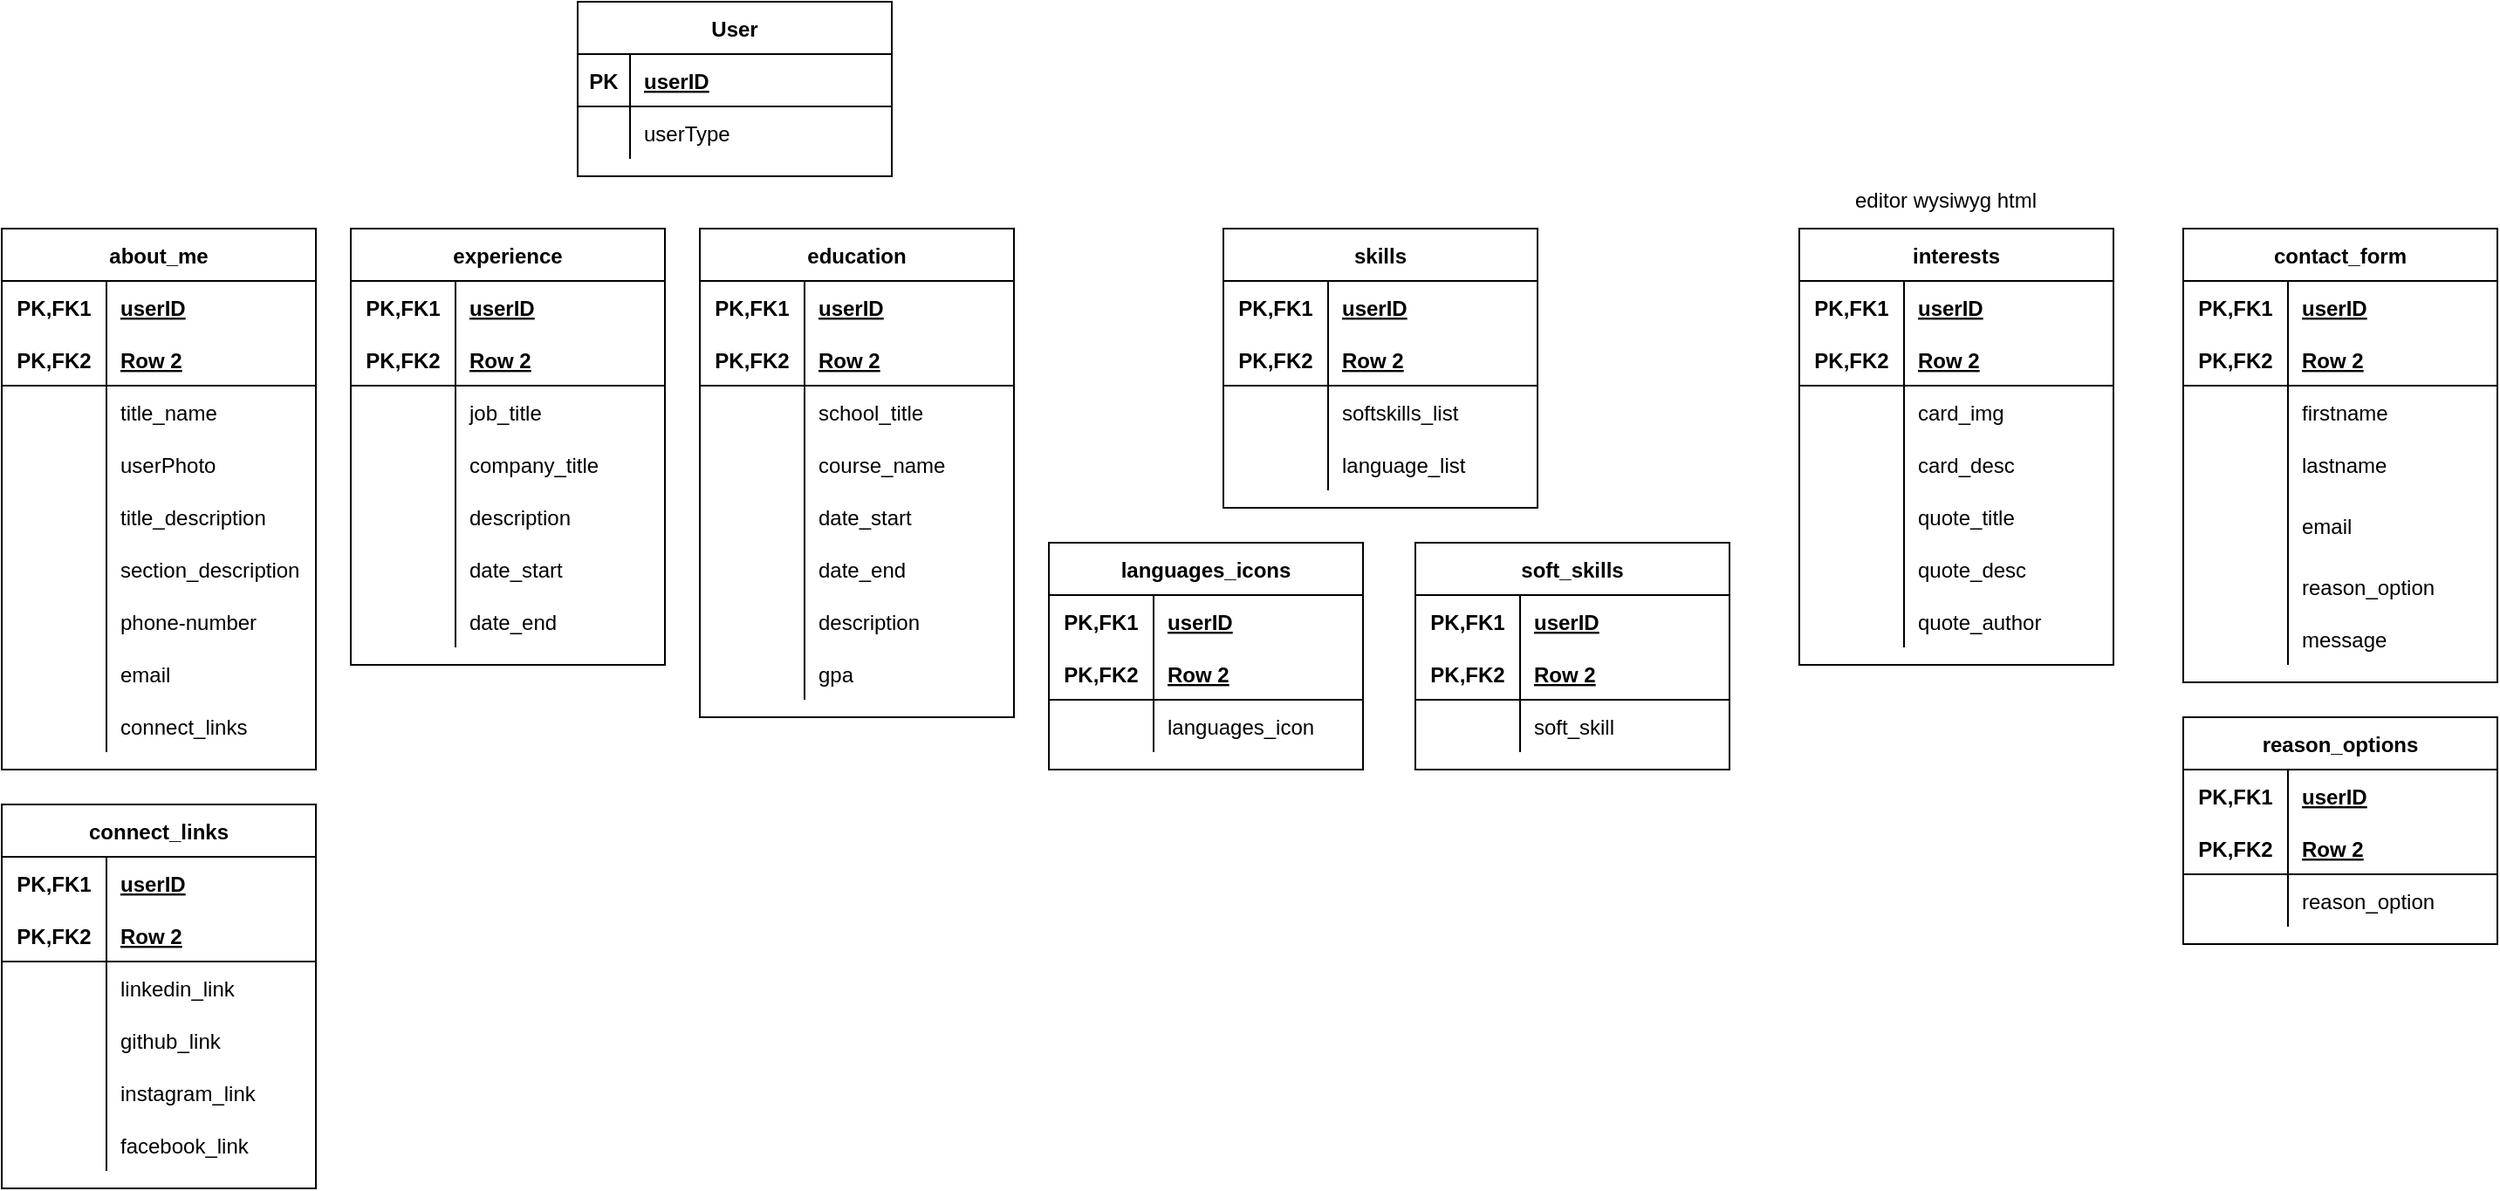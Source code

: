 <mxfile version="15.8.4" type="device"><diagram id="bRgt597Q3UD5ttQQy_vD" name="Página-1"><mxGraphModel dx="1022" dy="539" grid="1" gridSize="10" guides="1" tooltips="1" connect="1" arrows="1" fold="1" page="1" pageScale="1" pageWidth="1169" pageHeight="827" math="0" shadow="0"><root><mxCell id="0"/><mxCell id="1" parent="0"/><mxCell id="8q5Q_j0khc2lQoEtRgKh-1" value="User" style="shape=table;startSize=30;container=1;collapsible=1;childLayout=tableLayout;fixedRows=1;rowLines=0;fontStyle=1;align=center;resizeLast=1;" vertex="1" parent="1"><mxGeometry x="350" y="20" width="180" height="100" as="geometry"/></mxCell><mxCell id="8q5Q_j0khc2lQoEtRgKh-2" value="" style="shape=partialRectangle;collapsible=0;dropTarget=0;pointerEvents=0;fillColor=none;top=0;left=0;bottom=1;right=0;points=[[0,0.5],[1,0.5]];portConstraint=eastwest;" vertex="1" parent="8q5Q_j0khc2lQoEtRgKh-1"><mxGeometry y="30" width="180" height="30" as="geometry"/></mxCell><mxCell id="8q5Q_j0khc2lQoEtRgKh-3" value="PK" style="shape=partialRectangle;connectable=0;fillColor=none;top=0;left=0;bottom=0;right=0;fontStyle=1;overflow=hidden;" vertex="1" parent="8q5Q_j0khc2lQoEtRgKh-2"><mxGeometry width="30" height="30" as="geometry"><mxRectangle width="30" height="30" as="alternateBounds"/></mxGeometry></mxCell><mxCell id="8q5Q_j0khc2lQoEtRgKh-4" value="userID" style="shape=partialRectangle;connectable=0;fillColor=none;top=0;left=0;bottom=0;right=0;align=left;spacingLeft=6;fontStyle=5;overflow=hidden;" vertex="1" parent="8q5Q_j0khc2lQoEtRgKh-2"><mxGeometry x="30" width="150" height="30" as="geometry"><mxRectangle width="150" height="30" as="alternateBounds"/></mxGeometry></mxCell><mxCell id="8q5Q_j0khc2lQoEtRgKh-5" value="" style="shape=partialRectangle;collapsible=0;dropTarget=0;pointerEvents=0;fillColor=none;top=0;left=0;bottom=0;right=0;points=[[0,0.5],[1,0.5]];portConstraint=eastwest;" vertex="1" parent="8q5Q_j0khc2lQoEtRgKh-1"><mxGeometry y="60" width="180" height="30" as="geometry"/></mxCell><mxCell id="8q5Q_j0khc2lQoEtRgKh-6" value="" style="shape=partialRectangle;connectable=0;fillColor=none;top=0;left=0;bottom=0;right=0;editable=1;overflow=hidden;" vertex="1" parent="8q5Q_j0khc2lQoEtRgKh-5"><mxGeometry width="30" height="30" as="geometry"><mxRectangle width="30" height="30" as="alternateBounds"/></mxGeometry></mxCell><mxCell id="8q5Q_j0khc2lQoEtRgKh-7" value="userType" style="shape=partialRectangle;connectable=0;fillColor=none;top=0;left=0;bottom=0;right=0;align=left;spacingLeft=6;overflow=hidden;" vertex="1" parent="8q5Q_j0khc2lQoEtRgKh-5"><mxGeometry x="30" width="150" height="30" as="geometry"><mxRectangle width="150" height="30" as="alternateBounds"/></mxGeometry></mxCell><mxCell id="8q5Q_j0khc2lQoEtRgKh-24" value="about_me" style="shape=table;startSize=30;container=1;collapsible=1;childLayout=tableLayout;fixedRows=1;rowLines=0;fontStyle=1;align=center;resizeLast=1;" vertex="1" parent="1"><mxGeometry x="20" y="150" width="180" height="310" as="geometry"/></mxCell><mxCell id="8q5Q_j0khc2lQoEtRgKh-25" value="" style="shape=partialRectangle;collapsible=0;dropTarget=0;pointerEvents=0;fillColor=none;top=0;left=0;bottom=0;right=0;points=[[0,0.5],[1,0.5]];portConstraint=eastwest;" vertex="1" parent="8q5Q_j0khc2lQoEtRgKh-24"><mxGeometry y="30" width="180" height="30" as="geometry"/></mxCell><mxCell id="8q5Q_j0khc2lQoEtRgKh-26" value="PK,FK1" style="shape=partialRectangle;connectable=0;fillColor=none;top=0;left=0;bottom=0;right=0;fontStyle=1;overflow=hidden;" vertex="1" parent="8q5Q_j0khc2lQoEtRgKh-25"><mxGeometry width="60" height="30" as="geometry"><mxRectangle width="60" height="30" as="alternateBounds"/></mxGeometry></mxCell><mxCell id="8q5Q_j0khc2lQoEtRgKh-27" value="userID" style="shape=partialRectangle;connectable=0;fillColor=none;top=0;left=0;bottom=0;right=0;align=left;spacingLeft=6;fontStyle=5;overflow=hidden;" vertex="1" parent="8q5Q_j0khc2lQoEtRgKh-25"><mxGeometry x="60" width="120" height="30" as="geometry"><mxRectangle width="120" height="30" as="alternateBounds"/></mxGeometry></mxCell><mxCell id="8q5Q_j0khc2lQoEtRgKh-28" value="" style="shape=partialRectangle;collapsible=0;dropTarget=0;pointerEvents=0;fillColor=none;top=0;left=0;bottom=1;right=0;points=[[0,0.5],[1,0.5]];portConstraint=eastwest;" vertex="1" parent="8q5Q_j0khc2lQoEtRgKh-24"><mxGeometry y="60" width="180" height="30" as="geometry"/></mxCell><mxCell id="8q5Q_j0khc2lQoEtRgKh-29" value="PK,FK2" style="shape=partialRectangle;connectable=0;fillColor=none;top=0;left=0;bottom=0;right=0;fontStyle=1;overflow=hidden;" vertex="1" parent="8q5Q_j0khc2lQoEtRgKh-28"><mxGeometry width="60" height="30" as="geometry"><mxRectangle width="60" height="30" as="alternateBounds"/></mxGeometry></mxCell><mxCell id="8q5Q_j0khc2lQoEtRgKh-30" value="Row 2" style="shape=partialRectangle;connectable=0;fillColor=none;top=0;left=0;bottom=0;right=0;align=left;spacingLeft=6;fontStyle=5;overflow=hidden;" vertex="1" parent="8q5Q_j0khc2lQoEtRgKh-28"><mxGeometry x="60" width="120" height="30" as="geometry"><mxRectangle width="120" height="30" as="alternateBounds"/></mxGeometry></mxCell><mxCell id="8q5Q_j0khc2lQoEtRgKh-31" value="" style="shape=partialRectangle;collapsible=0;dropTarget=0;pointerEvents=0;fillColor=none;top=0;left=0;bottom=0;right=0;points=[[0,0.5],[1,0.5]];portConstraint=eastwest;" vertex="1" parent="8q5Q_j0khc2lQoEtRgKh-24"><mxGeometry y="90" width="180" height="30" as="geometry"/></mxCell><mxCell id="8q5Q_j0khc2lQoEtRgKh-32" value="" style="shape=partialRectangle;connectable=0;fillColor=none;top=0;left=0;bottom=0;right=0;editable=1;overflow=hidden;" vertex="1" parent="8q5Q_j0khc2lQoEtRgKh-31"><mxGeometry width="60" height="30" as="geometry"><mxRectangle width="60" height="30" as="alternateBounds"/></mxGeometry></mxCell><mxCell id="8q5Q_j0khc2lQoEtRgKh-33" value="title_name" style="shape=partialRectangle;connectable=0;fillColor=none;top=0;left=0;bottom=0;right=0;align=left;spacingLeft=6;overflow=hidden;" vertex="1" parent="8q5Q_j0khc2lQoEtRgKh-31"><mxGeometry x="60" width="120" height="30" as="geometry"><mxRectangle width="120" height="30" as="alternateBounds"/></mxGeometry></mxCell><mxCell id="8q5Q_j0khc2lQoEtRgKh-219" value="" style="shape=partialRectangle;collapsible=0;dropTarget=0;pointerEvents=0;fillColor=none;top=0;left=0;bottom=0;right=0;points=[[0,0.5],[1,0.5]];portConstraint=eastwest;" vertex="1" parent="8q5Q_j0khc2lQoEtRgKh-24"><mxGeometry y="120" width="180" height="30" as="geometry"/></mxCell><mxCell id="8q5Q_j0khc2lQoEtRgKh-220" value="" style="shape=partialRectangle;connectable=0;fillColor=none;top=0;left=0;bottom=0;right=0;editable=1;overflow=hidden;" vertex="1" parent="8q5Q_j0khc2lQoEtRgKh-219"><mxGeometry width="60" height="30" as="geometry"><mxRectangle width="60" height="30" as="alternateBounds"/></mxGeometry></mxCell><mxCell id="8q5Q_j0khc2lQoEtRgKh-221" value="userPhoto" style="shape=partialRectangle;connectable=0;fillColor=none;top=0;left=0;bottom=0;right=0;align=left;spacingLeft=6;overflow=hidden;" vertex="1" parent="8q5Q_j0khc2lQoEtRgKh-219"><mxGeometry x="60" width="120" height="30" as="geometry"><mxRectangle width="120" height="30" as="alternateBounds"/></mxGeometry></mxCell><mxCell id="8q5Q_j0khc2lQoEtRgKh-34" value="" style="shape=partialRectangle;collapsible=0;dropTarget=0;pointerEvents=0;fillColor=none;top=0;left=0;bottom=0;right=0;points=[[0,0.5],[1,0.5]];portConstraint=eastwest;" vertex="1" parent="8q5Q_j0khc2lQoEtRgKh-24"><mxGeometry y="150" width="180" height="30" as="geometry"/></mxCell><mxCell id="8q5Q_j0khc2lQoEtRgKh-35" value="" style="shape=partialRectangle;connectable=0;fillColor=none;top=0;left=0;bottom=0;right=0;editable=1;overflow=hidden;" vertex="1" parent="8q5Q_j0khc2lQoEtRgKh-34"><mxGeometry width="60" height="30" as="geometry"><mxRectangle width="60" height="30" as="alternateBounds"/></mxGeometry></mxCell><mxCell id="8q5Q_j0khc2lQoEtRgKh-36" value="title_description" style="shape=partialRectangle;connectable=0;fillColor=none;top=0;left=0;bottom=0;right=0;align=left;spacingLeft=6;overflow=hidden;" vertex="1" parent="8q5Q_j0khc2lQoEtRgKh-34"><mxGeometry x="60" width="120" height="30" as="geometry"><mxRectangle width="120" height="30" as="alternateBounds"/></mxGeometry></mxCell><mxCell id="8q5Q_j0khc2lQoEtRgKh-37" value="" style="shape=partialRectangle;collapsible=0;dropTarget=0;pointerEvents=0;fillColor=none;top=0;left=0;bottom=0;right=0;points=[[0,0.5],[1,0.5]];portConstraint=eastwest;" vertex="1" parent="8q5Q_j0khc2lQoEtRgKh-24"><mxGeometry y="180" width="180" height="30" as="geometry"/></mxCell><mxCell id="8q5Q_j0khc2lQoEtRgKh-38" value="" style="shape=partialRectangle;connectable=0;fillColor=none;top=0;left=0;bottom=0;right=0;editable=1;overflow=hidden;" vertex="1" parent="8q5Q_j0khc2lQoEtRgKh-37"><mxGeometry width="60" height="30" as="geometry"><mxRectangle width="60" height="30" as="alternateBounds"/></mxGeometry></mxCell><mxCell id="8q5Q_j0khc2lQoEtRgKh-39" value="section_description" style="shape=partialRectangle;connectable=0;fillColor=none;top=0;left=0;bottom=0;right=0;align=left;spacingLeft=6;overflow=hidden;" vertex="1" parent="8q5Q_j0khc2lQoEtRgKh-37"><mxGeometry x="60" width="120" height="30" as="geometry"><mxRectangle width="120" height="30" as="alternateBounds"/></mxGeometry></mxCell><mxCell id="8q5Q_j0khc2lQoEtRgKh-40" value="" style="shape=partialRectangle;collapsible=0;dropTarget=0;pointerEvents=0;fillColor=none;top=0;left=0;bottom=0;right=0;points=[[0,0.5],[1,0.5]];portConstraint=eastwest;" vertex="1" parent="8q5Q_j0khc2lQoEtRgKh-24"><mxGeometry y="210" width="180" height="30" as="geometry"/></mxCell><mxCell id="8q5Q_j0khc2lQoEtRgKh-41" value="" style="shape=partialRectangle;connectable=0;fillColor=none;top=0;left=0;bottom=0;right=0;editable=1;overflow=hidden;" vertex="1" parent="8q5Q_j0khc2lQoEtRgKh-40"><mxGeometry width="60" height="30" as="geometry"><mxRectangle width="60" height="30" as="alternateBounds"/></mxGeometry></mxCell><mxCell id="8q5Q_j0khc2lQoEtRgKh-42" value="phone-number" style="shape=partialRectangle;connectable=0;fillColor=none;top=0;left=0;bottom=0;right=0;align=left;spacingLeft=6;overflow=hidden;" vertex="1" parent="8q5Q_j0khc2lQoEtRgKh-40"><mxGeometry x="60" width="120" height="30" as="geometry"><mxRectangle width="120" height="30" as="alternateBounds"/></mxGeometry></mxCell><mxCell id="8q5Q_j0khc2lQoEtRgKh-43" value="" style="shape=partialRectangle;collapsible=0;dropTarget=0;pointerEvents=0;fillColor=none;top=0;left=0;bottom=0;right=0;points=[[0,0.5],[1,0.5]];portConstraint=eastwest;" vertex="1" parent="8q5Q_j0khc2lQoEtRgKh-24"><mxGeometry y="240" width="180" height="30" as="geometry"/></mxCell><mxCell id="8q5Q_j0khc2lQoEtRgKh-44" value="" style="shape=partialRectangle;connectable=0;fillColor=none;top=0;left=0;bottom=0;right=0;editable=1;overflow=hidden;" vertex="1" parent="8q5Q_j0khc2lQoEtRgKh-43"><mxGeometry width="60" height="30" as="geometry"><mxRectangle width="60" height="30" as="alternateBounds"/></mxGeometry></mxCell><mxCell id="8q5Q_j0khc2lQoEtRgKh-45" value="email" style="shape=partialRectangle;connectable=0;fillColor=none;top=0;left=0;bottom=0;right=0;align=left;spacingLeft=6;overflow=hidden;" vertex="1" parent="8q5Q_j0khc2lQoEtRgKh-43"><mxGeometry x="60" width="120" height="30" as="geometry"><mxRectangle width="120" height="30" as="alternateBounds"/></mxGeometry></mxCell><mxCell id="8q5Q_j0khc2lQoEtRgKh-46" value="" style="shape=partialRectangle;collapsible=0;dropTarget=0;pointerEvents=0;fillColor=none;top=0;left=0;bottom=0;right=0;points=[[0,0.5],[1,0.5]];portConstraint=eastwest;" vertex="1" parent="8q5Q_j0khc2lQoEtRgKh-24"><mxGeometry y="270" width="180" height="30" as="geometry"/></mxCell><mxCell id="8q5Q_j0khc2lQoEtRgKh-47" value="" style="shape=partialRectangle;connectable=0;fillColor=none;top=0;left=0;bottom=0;right=0;editable=1;overflow=hidden;" vertex="1" parent="8q5Q_j0khc2lQoEtRgKh-46"><mxGeometry width="60" height="30" as="geometry"><mxRectangle width="60" height="30" as="alternateBounds"/></mxGeometry></mxCell><mxCell id="8q5Q_j0khc2lQoEtRgKh-48" value="connect_links" style="shape=partialRectangle;connectable=0;fillColor=none;top=0;left=0;bottom=0;right=0;align=left;spacingLeft=6;overflow=hidden;" vertex="1" parent="8q5Q_j0khc2lQoEtRgKh-46"><mxGeometry x="60" width="120" height="30" as="geometry"><mxRectangle width="120" height="30" as="alternateBounds"/></mxGeometry></mxCell><mxCell id="8q5Q_j0khc2lQoEtRgKh-58" value="experience" style="shape=table;startSize=30;container=1;collapsible=1;childLayout=tableLayout;fixedRows=1;rowLines=0;fontStyle=1;align=center;resizeLast=1;" vertex="1" parent="1"><mxGeometry x="220" y="150" width="180" height="250" as="geometry"/></mxCell><mxCell id="8q5Q_j0khc2lQoEtRgKh-59" value="" style="shape=partialRectangle;collapsible=0;dropTarget=0;pointerEvents=0;fillColor=none;top=0;left=0;bottom=0;right=0;points=[[0,0.5],[1,0.5]];portConstraint=eastwest;" vertex="1" parent="8q5Q_j0khc2lQoEtRgKh-58"><mxGeometry y="30" width="180" height="30" as="geometry"/></mxCell><mxCell id="8q5Q_j0khc2lQoEtRgKh-60" value="PK,FK1" style="shape=partialRectangle;connectable=0;fillColor=none;top=0;left=0;bottom=0;right=0;fontStyle=1;overflow=hidden;" vertex="1" parent="8q5Q_j0khc2lQoEtRgKh-59"><mxGeometry width="60" height="30" as="geometry"><mxRectangle width="60" height="30" as="alternateBounds"/></mxGeometry></mxCell><mxCell id="8q5Q_j0khc2lQoEtRgKh-61" value="userID" style="shape=partialRectangle;connectable=0;fillColor=none;top=0;left=0;bottom=0;right=0;align=left;spacingLeft=6;fontStyle=5;overflow=hidden;" vertex="1" parent="8q5Q_j0khc2lQoEtRgKh-59"><mxGeometry x="60" width="120" height="30" as="geometry"><mxRectangle width="120" height="30" as="alternateBounds"/></mxGeometry></mxCell><mxCell id="8q5Q_j0khc2lQoEtRgKh-62" value="" style="shape=partialRectangle;collapsible=0;dropTarget=0;pointerEvents=0;fillColor=none;top=0;left=0;bottom=1;right=0;points=[[0,0.5],[1,0.5]];portConstraint=eastwest;" vertex="1" parent="8q5Q_j0khc2lQoEtRgKh-58"><mxGeometry y="60" width="180" height="30" as="geometry"/></mxCell><mxCell id="8q5Q_j0khc2lQoEtRgKh-63" value="PK,FK2" style="shape=partialRectangle;connectable=0;fillColor=none;top=0;left=0;bottom=0;right=0;fontStyle=1;overflow=hidden;" vertex="1" parent="8q5Q_j0khc2lQoEtRgKh-62"><mxGeometry width="60" height="30" as="geometry"><mxRectangle width="60" height="30" as="alternateBounds"/></mxGeometry></mxCell><mxCell id="8q5Q_j0khc2lQoEtRgKh-64" value="Row 2" style="shape=partialRectangle;connectable=0;fillColor=none;top=0;left=0;bottom=0;right=0;align=left;spacingLeft=6;fontStyle=5;overflow=hidden;" vertex="1" parent="8q5Q_j0khc2lQoEtRgKh-62"><mxGeometry x="60" width="120" height="30" as="geometry"><mxRectangle width="120" height="30" as="alternateBounds"/></mxGeometry></mxCell><mxCell id="8q5Q_j0khc2lQoEtRgKh-65" value="" style="shape=partialRectangle;collapsible=0;dropTarget=0;pointerEvents=0;fillColor=none;top=0;left=0;bottom=0;right=0;points=[[0,0.5],[1,0.5]];portConstraint=eastwest;" vertex="1" parent="8q5Q_j0khc2lQoEtRgKh-58"><mxGeometry y="90" width="180" height="30" as="geometry"/></mxCell><mxCell id="8q5Q_j0khc2lQoEtRgKh-66" value="" style="shape=partialRectangle;connectable=0;fillColor=none;top=0;left=0;bottom=0;right=0;editable=1;overflow=hidden;" vertex="1" parent="8q5Q_j0khc2lQoEtRgKh-65"><mxGeometry width="60" height="30" as="geometry"><mxRectangle width="60" height="30" as="alternateBounds"/></mxGeometry></mxCell><mxCell id="8q5Q_j0khc2lQoEtRgKh-67" value="job_title" style="shape=partialRectangle;connectable=0;fillColor=none;top=0;left=0;bottom=0;right=0;align=left;spacingLeft=6;overflow=hidden;" vertex="1" parent="8q5Q_j0khc2lQoEtRgKh-65"><mxGeometry x="60" width="120" height="30" as="geometry"><mxRectangle width="120" height="30" as="alternateBounds"/></mxGeometry></mxCell><mxCell id="8q5Q_j0khc2lQoEtRgKh-68" value="" style="shape=partialRectangle;collapsible=0;dropTarget=0;pointerEvents=0;fillColor=none;top=0;left=0;bottom=0;right=0;points=[[0,0.5],[1,0.5]];portConstraint=eastwest;" vertex="1" parent="8q5Q_j0khc2lQoEtRgKh-58"><mxGeometry y="120" width="180" height="30" as="geometry"/></mxCell><mxCell id="8q5Q_j0khc2lQoEtRgKh-69" value="" style="shape=partialRectangle;connectable=0;fillColor=none;top=0;left=0;bottom=0;right=0;editable=1;overflow=hidden;" vertex="1" parent="8q5Q_j0khc2lQoEtRgKh-68"><mxGeometry width="60" height="30" as="geometry"><mxRectangle width="60" height="30" as="alternateBounds"/></mxGeometry></mxCell><mxCell id="8q5Q_j0khc2lQoEtRgKh-70" value="company_title" style="shape=partialRectangle;connectable=0;fillColor=none;top=0;left=0;bottom=0;right=0;align=left;spacingLeft=6;overflow=hidden;" vertex="1" parent="8q5Q_j0khc2lQoEtRgKh-68"><mxGeometry x="60" width="120" height="30" as="geometry"><mxRectangle width="120" height="30" as="alternateBounds"/></mxGeometry></mxCell><mxCell id="8q5Q_j0khc2lQoEtRgKh-71" value="" style="shape=partialRectangle;collapsible=0;dropTarget=0;pointerEvents=0;fillColor=none;top=0;left=0;bottom=0;right=0;points=[[0,0.5],[1,0.5]];portConstraint=eastwest;" vertex="1" parent="8q5Q_j0khc2lQoEtRgKh-58"><mxGeometry y="150" width="180" height="30" as="geometry"/></mxCell><mxCell id="8q5Q_j0khc2lQoEtRgKh-72" value="" style="shape=partialRectangle;connectable=0;fillColor=none;top=0;left=0;bottom=0;right=0;editable=1;overflow=hidden;" vertex="1" parent="8q5Q_j0khc2lQoEtRgKh-71"><mxGeometry width="60" height="30" as="geometry"><mxRectangle width="60" height="30" as="alternateBounds"/></mxGeometry></mxCell><mxCell id="8q5Q_j0khc2lQoEtRgKh-73" value="description" style="shape=partialRectangle;connectable=0;fillColor=none;top=0;left=0;bottom=0;right=0;align=left;spacingLeft=6;overflow=hidden;" vertex="1" parent="8q5Q_j0khc2lQoEtRgKh-71"><mxGeometry x="60" width="120" height="30" as="geometry"><mxRectangle width="120" height="30" as="alternateBounds"/></mxGeometry></mxCell><mxCell id="8q5Q_j0khc2lQoEtRgKh-74" value="" style="shape=partialRectangle;collapsible=0;dropTarget=0;pointerEvents=0;fillColor=none;top=0;left=0;bottom=0;right=0;points=[[0,0.5],[1,0.5]];portConstraint=eastwest;" vertex="1" parent="8q5Q_j0khc2lQoEtRgKh-58"><mxGeometry y="180" width="180" height="30" as="geometry"/></mxCell><mxCell id="8q5Q_j0khc2lQoEtRgKh-75" value="" style="shape=partialRectangle;connectable=0;fillColor=none;top=0;left=0;bottom=0;right=0;editable=1;overflow=hidden;" vertex="1" parent="8q5Q_j0khc2lQoEtRgKh-74"><mxGeometry width="60" height="30" as="geometry"><mxRectangle width="60" height="30" as="alternateBounds"/></mxGeometry></mxCell><mxCell id="8q5Q_j0khc2lQoEtRgKh-76" value="date_start" style="shape=partialRectangle;connectable=0;fillColor=none;top=0;left=0;bottom=0;right=0;align=left;spacingLeft=6;overflow=hidden;" vertex="1" parent="8q5Q_j0khc2lQoEtRgKh-74"><mxGeometry x="60" width="120" height="30" as="geometry"><mxRectangle width="120" height="30" as="alternateBounds"/></mxGeometry></mxCell><mxCell id="8q5Q_j0khc2lQoEtRgKh-77" value="" style="shape=partialRectangle;collapsible=0;dropTarget=0;pointerEvents=0;fillColor=none;top=0;left=0;bottom=0;right=0;points=[[0,0.5],[1,0.5]];portConstraint=eastwest;" vertex="1" parent="8q5Q_j0khc2lQoEtRgKh-58"><mxGeometry y="210" width="180" height="30" as="geometry"/></mxCell><mxCell id="8q5Q_j0khc2lQoEtRgKh-78" value="" style="shape=partialRectangle;connectable=0;fillColor=none;top=0;left=0;bottom=0;right=0;editable=1;overflow=hidden;" vertex="1" parent="8q5Q_j0khc2lQoEtRgKh-77"><mxGeometry width="60" height="30" as="geometry"><mxRectangle width="60" height="30" as="alternateBounds"/></mxGeometry></mxCell><mxCell id="8q5Q_j0khc2lQoEtRgKh-79" value="date_end" style="shape=partialRectangle;connectable=0;fillColor=none;top=0;left=0;bottom=0;right=0;align=left;spacingLeft=6;overflow=hidden;" vertex="1" parent="8q5Q_j0khc2lQoEtRgKh-77"><mxGeometry x="60" width="120" height="30" as="geometry"><mxRectangle width="120" height="30" as="alternateBounds"/></mxGeometry></mxCell><mxCell id="8q5Q_j0khc2lQoEtRgKh-98" value="education" style="shape=table;startSize=30;container=1;collapsible=1;childLayout=tableLayout;fixedRows=1;rowLines=0;fontStyle=1;align=center;resizeLast=1;" vertex="1" parent="1"><mxGeometry x="420" y="150" width="180" height="280" as="geometry"/></mxCell><mxCell id="8q5Q_j0khc2lQoEtRgKh-99" value="" style="shape=partialRectangle;collapsible=0;dropTarget=0;pointerEvents=0;fillColor=none;top=0;left=0;bottom=0;right=0;points=[[0,0.5],[1,0.5]];portConstraint=eastwest;" vertex="1" parent="8q5Q_j0khc2lQoEtRgKh-98"><mxGeometry y="30" width="180" height="30" as="geometry"/></mxCell><mxCell id="8q5Q_j0khc2lQoEtRgKh-100" value="PK,FK1" style="shape=partialRectangle;connectable=0;fillColor=none;top=0;left=0;bottom=0;right=0;fontStyle=1;overflow=hidden;" vertex="1" parent="8q5Q_j0khc2lQoEtRgKh-99"><mxGeometry width="60" height="30" as="geometry"><mxRectangle width="60" height="30" as="alternateBounds"/></mxGeometry></mxCell><mxCell id="8q5Q_j0khc2lQoEtRgKh-101" value="userID" style="shape=partialRectangle;connectable=0;fillColor=none;top=0;left=0;bottom=0;right=0;align=left;spacingLeft=6;fontStyle=5;overflow=hidden;" vertex="1" parent="8q5Q_j0khc2lQoEtRgKh-99"><mxGeometry x="60" width="120" height="30" as="geometry"><mxRectangle width="120" height="30" as="alternateBounds"/></mxGeometry></mxCell><mxCell id="8q5Q_j0khc2lQoEtRgKh-102" value="" style="shape=partialRectangle;collapsible=0;dropTarget=0;pointerEvents=0;fillColor=none;top=0;left=0;bottom=1;right=0;points=[[0,0.5],[1,0.5]];portConstraint=eastwest;" vertex="1" parent="8q5Q_j0khc2lQoEtRgKh-98"><mxGeometry y="60" width="180" height="30" as="geometry"/></mxCell><mxCell id="8q5Q_j0khc2lQoEtRgKh-103" value="PK,FK2" style="shape=partialRectangle;connectable=0;fillColor=none;top=0;left=0;bottom=0;right=0;fontStyle=1;overflow=hidden;" vertex="1" parent="8q5Q_j0khc2lQoEtRgKh-102"><mxGeometry width="60" height="30" as="geometry"><mxRectangle width="60" height="30" as="alternateBounds"/></mxGeometry></mxCell><mxCell id="8q5Q_j0khc2lQoEtRgKh-104" value="Row 2" style="shape=partialRectangle;connectable=0;fillColor=none;top=0;left=0;bottom=0;right=0;align=left;spacingLeft=6;fontStyle=5;overflow=hidden;" vertex="1" parent="8q5Q_j0khc2lQoEtRgKh-102"><mxGeometry x="60" width="120" height="30" as="geometry"><mxRectangle width="120" height="30" as="alternateBounds"/></mxGeometry></mxCell><mxCell id="8q5Q_j0khc2lQoEtRgKh-108" value="" style="shape=partialRectangle;collapsible=0;dropTarget=0;pointerEvents=0;fillColor=none;top=0;left=0;bottom=0;right=0;points=[[0,0.5],[1,0.5]];portConstraint=eastwest;" vertex="1" parent="8q5Q_j0khc2lQoEtRgKh-98"><mxGeometry y="90" width="180" height="30" as="geometry"/></mxCell><mxCell id="8q5Q_j0khc2lQoEtRgKh-109" value="" style="shape=partialRectangle;connectable=0;fillColor=none;top=0;left=0;bottom=0;right=0;editable=1;overflow=hidden;" vertex="1" parent="8q5Q_j0khc2lQoEtRgKh-108"><mxGeometry width="60" height="30" as="geometry"><mxRectangle width="60" height="30" as="alternateBounds"/></mxGeometry></mxCell><mxCell id="8q5Q_j0khc2lQoEtRgKh-110" value="school_title" style="shape=partialRectangle;connectable=0;fillColor=none;top=0;left=0;bottom=0;right=0;align=left;spacingLeft=6;overflow=hidden;" vertex="1" parent="8q5Q_j0khc2lQoEtRgKh-108"><mxGeometry x="60" width="120" height="30" as="geometry"><mxRectangle width="120" height="30" as="alternateBounds"/></mxGeometry></mxCell><mxCell id="8q5Q_j0khc2lQoEtRgKh-111" value="" style="shape=partialRectangle;collapsible=0;dropTarget=0;pointerEvents=0;fillColor=none;top=0;left=0;bottom=0;right=0;points=[[0,0.5],[1,0.5]];portConstraint=eastwest;" vertex="1" parent="8q5Q_j0khc2lQoEtRgKh-98"><mxGeometry y="120" width="180" height="30" as="geometry"/></mxCell><mxCell id="8q5Q_j0khc2lQoEtRgKh-112" value="" style="shape=partialRectangle;connectable=0;fillColor=none;top=0;left=0;bottom=0;right=0;editable=1;overflow=hidden;" vertex="1" parent="8q5Q_j0khc2lQoEtRgKh-111"><mxGeometry width="60" height="30" as="geometry"><mxRectangle width="60" height="30" as="alternateBounds"/></mxGeometry></mxCell><mxCell id="8q5Q_j0khc2lQoEtRgKh-113" value="course_name" style="shape=partialRectangle;connectable=0;fillColor=none;top=0;left=0;bottom=0;right=0;align=left;spacingLeft=6;overflow=hidden;" vertex="1" parent="8q5Q_j0khc2lQoEtRgKh-111"><mxGeometry x="60" width="120" height="30" as="geometry"><mxRectangle width="120" height="30" as="alternateBounds"/></mxGeometry></mxCell><mxCell id="8q5Q_j0khc2lQoEtRgKh-126" value="" style="shape=partialRectangle;collapsible=0;dropTarget=0;pointerEvents=0;fillColor=none;top=0;left=0;bottom=0;right=0;points=[[0,0.5],[1,0.5]];portConstraint=eastwest;" vertex="1" parent="8q5Q_j0khc2lQoEtRgKh-98"><mxGeometry y="150" width="180" height="30" as="geometry"/></mxCell><mxCell id="8q5Q_j0khc2lQoEtRgKh-127" value="" style="shape=partialRectangle;connectable=0;fillColor=none;top=0;left=0;bottom=0;right=0;editable=1;overflow=hidden;" vertex="1" parent="8q5Q_j0khc2lQoEtRgKh-126"><mxGeometry width="60" height="30" as="geometry"><mxRectangle width="60" height="30" as="alternateBounds"/></mxGeometry></mxCell><mxCell id="8q5Q_j0khc2lQoEtRgKh-128" value="date_start" style="shape=partialRectangle;connectable=0;fillColor=none;top=0;left=0;bottom=0;right=0;align=left;spacingLeft=6;overflow=hidden;" vertex="1" parent="8q5Q_j0khc2lQoEtRgKh-126"><mxGeometry x="60" width="120" height="30" as="geometry"><mxRectangle width="120" height="30" as="alternateBounds"/></mxGeometry></mxCell><mxCell id="8q5Q_j0khc2lQoEtRgKh-129" value="" style="shape=partialRectangle;collapsible=0;dropTarget=0;pointerEvents=0;fillColor=none;top=0;left=0;bottom=0;right=0;points=[[0,0.5],[1,0.5]];portConstraint=eastwest;" vertex="1" parent="8q5Q_j0khc2lQoEtRgKh-98"><mxGeometry y="180" width="180" height="30" as="geometry"/></mxCell><mxCell id="8q5Q_j0khc2lQoEtRgKh-130" value="" style="shape=partialRectangle;connectable=0;fillColor=none;top=0;left=0;bottom=0;right=0;editable=1;overflow=hidden;" vertex="1" parent="8q5Q_j0khc2lQoEtRgKh-129"><mxGeometry width="60" height="30" as="geometry"><mxRectangle width="60" height="30" as="alternateBounds"/></mxGeometry></mxCell><mxCell id="8q5Q_j0khc2lQoEtRgKh-131" value="date_end" style="shape=partialRectangle;connectable=0;fillColor=none;top=0;left=0;bottom=0;right=0;align=left;spacingLeft=6;overflow=hidden;" vertex="1" parent="8q5Q_j0khc2lQoEtRgKh-129"><mxGeometry x="60" width="120" height="30" as="geometry"><mxRectangle width="120" height="30" as="alternateBounds"/></mxGeometry></mxCell><mxCell id="8q5Q_j0khc2lQoEtRgKh-114" value="" style="shape=partialRectangle;collapsible=0;dropTarget=0;pointerEvents=0;fillColor=none;top=0;left=0;bottom=0;right=0;points=[[0,0.5],[1,0.5]];portConstraint=eastwest;" vertex="1" parent="8q5Q_j0khc2lQoEtRgKh-98"><mxGeometry y="210" width="180" height="30" as="geometry"/></mxCell><mxCell id="8q5Q_j0khc2lQoEtRgKh-115" value="" style="shape=partialRectangle;connectable=0;fillColor=none;top=0;left=0;bottom=0;right=0;editable=1;overflow=hidden;" vertex="1" parent="8q5Q_j0khc2lQoEtRgKh-114"><mxGeometry width="60" height="30" as="geometry"><mxRectangle width="60" height="30" as="alternateBounds"/></mxGeometry></mxCell><mxCell id="8q5Q_j0khc2lQoEtRgKh-116" value="description" style="shape=partialRectangle;connectable=0;fillColor=none;top=0;left=0;bottom=0;right=0;align=left;spacingLeft=6;overflow=hidden;" vertex="1" parent="8q5Q_j0khc2lQoEtRgKh-114"><mxGeometry x="60" width="120" height="30" as="geometry"><mxRectangle width="120" height="30" as="alternateBounds"/></mxGeometry></mxCell><mxCell id="8q5Q_j0khc2lQoEtRgKh-117" value="" style="shape=partialRectangle;collapsible=0;dropTarget=0;pointerEvents=0;fillColor=none;top=0;left=0;bottom=0;right=0;points=[[0,0.5],[1,0.5]];portConstraint=eastwest;" vertex="1" parent="8q5Q_j0khc2lQoEtRgKh-98"><mxGeometry y="240" width="180" height="30" as="geometry"/></mxCell><mxCell id="8q5Q_j0khc2lQoEtRgKh-118" value="" style="shape=partialRectangle;connectable=0;fillColor=none;top=0;left=0;bottom=0;right=0;editable=1;overflow=hidden;" vertex="1" parent="8q5Q_j0khc2lQoEtRgKh-117"><mxGeometry width="60" height="30" as="geometry"><mxRectangle width="60" height="30" as="alternateBounds"/></mxGeometry></mxCell><mxCell id="8q5Q_j0khc2lQoEtRgKh-119" value="gpa" style="shape=partialRectangle;connectable=0;fillColor=none;top=0;left=0;bottom=0;right=0;align=left;spacingLeft=6;overflow=hidden;" vertex="1" parent="8q5Q_j0khc2lQoEtRgKh-117"><mxGeometry x="60" width="120" height="30" as="geometry"><mxRectangle width="120" height="30" as="alternateBounds"/></mxGeometry></mxCell><mxCell id="8q5Q_j0khc2lQoEtRgKh-132" value="skills" style="shape=table;startSize=30;container=1;collapsible=1;childLayout=tableLayout;fixedRows=1;rowLines=0;fontStyle=1;align=center;resizeLast=1;" vertex="1" parent="1"><mxGeometry x="720" y="150" width="180" height="160" as="geometry"/></mxCell><mxCell id="8q5Q_j0khc2lQoEtRgKh-133" value="" style="shape=partialRectangle;collapsible=0;dropTarget=0;pointerEvents=0;fillColor=none;top=0;left=0;bottom=0;right=0;points=[[0,0.5],[1,0.5]];portConstraint=eastwest;" vertex="1" parent="8q5Q_j0khc2lQoEtRgKh-132"><mxGeometry y="30" width="180" height="30" as="geometry"/></mxCell><mxCell id="8q5Q_j0khc2lQoEtRgKh-134" value="PK,FK1" style="shape=partialRectangle;connectable=0;fillColor=none;top=0;left=0;bottom=0;right=0;fontStyle=1;overflow=hidden;" vertex="1" parent="8q5Q_j0khc2lQoEtRgKh-133"><mxGeometry width="60" height="30" as="geometry"><mxRectangle width="60" height="30" as="alternateBounds"/></mxGeometry></mxCell><mxCell id="8q5Q_j0khc2lQoEtRgKh-135" value="userID" style="shape=partialRectangle;connectable=0;fillColor=none;top=0;left=0;bottom=0;right=0;align=left;spacingLeft=6;fontStyle=5;overflow=hidden;" vertex="1" parent="8q5Q_j0khc2lQoEtRgKh-133"><mxGeometry x="60" width="120" height="30" as="geometry"><mxRectangle width="120" height="30" as="alternateBounds"/></mxGeometry></mxCell><mxCell id="8q5Q_j0khc2lQoEtRgKh-136" value="" style="shape=partialRectangle;collapsible=0;dropTarget=0;pointerEvents=0;fillColor=none;top=0;left=0;bottom=1;right=0;points=[[0,0.5],[1,0.5]];portConstraint=eastwest;" vertex="1" parent="8q5Q_j0khc2lQoEtRgKh-132"><mxGeometry y="60" width="180" height="30" as="geometry"/></mxCell><mxCell id="8q5Q_j0khc2lQoEtRgKh-137" value="PK,FK2" style="shape=partialRectangle;connectable=0;fillColor=none;top=0;left=0;bottom=0;right=0;fontStyle=1;overflow=hidden;" vertex="1" parent="8q5Q_j0khc2lQoEtRgKh-136"><mxGeometry width="60" height="30" as="geometry"><mxRectangle width="60" height="30" as="alternateBounds"/></mxGeometry></mxCell><mxCell id="8q5Q_j0khc2lQoEtRgKh-138" value="Row 2" style="shape=partialRectangle;connectable=0;fillColor=none;top=0;left=0;bottom=0;right=0;align=left;spacingLeft=6;fontStyle=5;overflow=hidden;" vertex="1" parent="8q5Q_j0khc2lQoEtRgKh-136"><mxGeometry x="60" width="120" height="30" as="geometry"><mxRectangle width="120" height="30" as="alternateBounds"/></mxGeometry></mxCell><mxCell id="8q5Q_j0khc2lQoEtRgKh-216" value="" style="shape=partialRectangle;collapsible=0;dropTarget=0;pointerEvents=0;fillColor=none;top=0;left=0;bottom=0;right=0;points=[[0,0.5],[1,0.5]];portConstraint=eastwest;" vertex="1" parent="8q5Q_j0khc2lQoEtRgKh-132"><mxGeometry y="90" width="180" height="30" as="geometry"/></mxCell><mxCell id="8q5Q_j0khc2lQoEtRgKh-217" value="" style="shape=partialRectangle;connectable=0;fillColor=none;top=0;left=0;bottom=0;right=0;editable=1;overflow=hidden;" vertex="1" parent="8q5Q_j0khc2lQoEtRgKh-216"><mxGeometry width="60" height="30" as="geometry"><mxRectangle width="60" height="30" as="alternateBounds"/></mxGeometry></mxCell><mxCell id="8q5Q_j0khc2lQoEtRgKh-218" value="softskills_list" style="shape=partialRectangle;connectable=0;fillColor=none;top=0;left=0;bottom=0;right=0;align=left;spacingLeft=6;overflow=hidden;" vertex="1" parent="8q5Q_j0khc2lQoEtRgKh-216"><mxGeometry x="60" width="120" height="30" as="geometry"><mxRectangle width="120" height="30" as="alternateBounds"/></mxGeometry></mxCell><mxCell id="8q5Q_j0khc2lQoEtRgKh-148" value="" style="shape=partialRectangle;collapsible=0;dropTarget=0;pointerEvents=0;fillColor=none;top=0;left=0;bottom=0;right=0;points=[[0,0.5],[1,0.5]];portConstraint=eastwest;" vertex="1" parent="8q5Q_j0khc2lQoEtRgKh-132"><mxGeometry y="120" width="180" height="30" as="geometry"/></mxCell><mxCell id="8q5Q_j0khc2lQoEtRgKh-149" value="" style="shape=partialRectangle;connectable=0;fillColor=none;top=0;left=0;bottom=0;right=0;editable=1;overflow=hidden;" vertex="1" parent="8q5Q_j0khc2lQoEtRgKh-148"><mxGeometry width="60" height="30" as="geometry"><mxRectangle width="60" height="30" as="alternateBounds"/></mxGeometry></mxCell><mxCell id="8q5Q_j0khc2lQoEtRgKh-150" value="language_list" style="shape=partialRectangle;connectable=0;fillColor=none;top=0;left=0;bottom=0;right=0;align=left;spacingLeft=6;overflow=hidden;" vertex="1" parent="8q5Q_j0khc2lQoEtRgKh-148"><mxGeometry x="60" width="120" height="30" as="geometry"><mxRectangle width="120" height="30" as="alternateBounds"/></mxGeometry></mxCell><mxCell id="8q5Q_j0khc2lQoEtRgKh-160" value="soft_skills" style="shape=table;startSize=30;container=1;collapsible=1;childLayout=tableLayout;fixedRows=1;rowLines=0;fontStyle=1;align=center;resizeLast=1;" vertex="1" parent="1"><mxGeometry x="830" y="330" width="180" height="130" as="geometry"/></mxCell><mxCell id="8q5Q_j0khc2lQoEtRgKh-161" value="" style="shape=partialRectangle;collapsible=0;dropTarget=0;pointerEvents=0;fillColor=none;top=0;left=0;bottom=0;right=0;points=[[0,0.5],[1,0.5]];portConstraint=eastwest;" vertex="1" parent="8q5Q_j0khc2lQoEtRgKh-160"><mxGeometry y="30" width="180" height="30" as="geometry"/></mxCell><mxCell id="8q5Q_j0khc2lQoEtRgKh-162" value="PK,FK1" style="shape=partialRectangle;connectable=0;fillColor=none;top=0;left=0;bottom=0;right=0;fontStyle=1;overflow=hidden;" vertex="1" parent="8q5Q_j0khc2lQoEtRgKh-161"><mxGeometry width="60" height="30" as="geometry"><mxRectangle width="60" height="30" as="alternateBounds"/></mxGeometry></mxCell><mxCell id="8q5Q_j0khc2lQoEtRgKh-163" value="userID" style="shape=partialRectangle;connectable=0;fillColor=none;top=0;left=0;bottom=0;right=0;align=left;spacingLeft=6;fontStyle=5;overflow=hidden;" vertex="1" parent="8q5Q_j0khc2lQoEtRgKh-161"><mxGeometry x="60" width="120" height="30" as="geometry"><mxRectangle width="120" height="30" as="alternateBounds"/></mxGeometry></mxCell><mxCell id="8q5Q_j0khc2lQoEtRgKh-164" value="" style="shape=partialRectangle;collapsible=0;dropTarget=0;pointerEvents=0;fillColor=none;top=0;left=0;bottom=1;right=0;points=[[0,0.5],[1,0.5]];portConstraint=eastwest;" vertex="1" parent="8q5Q_j0khc2lQoEtRgKh-160"><mxGeometry y="60" width="180" height="30" as="geometry"/></mxCell><mxCell id="8q5Q_j0khc2lQoEtRgKh-165" value="PK,FK2" style="shape=partialRectangle;connectable=0;fillColor=none;top=0;left=0;bottom=0;right=0;fontStyle=1;overflow=hidden;" vertex="1" parent="8q5Q_j0khc2lQoEtRgKh-164"><mxGeometry width="60" height="30" as="geometry"><mxRectangle width="60" height="30" as="alternateBounds"/></mxGeometry></mxCell><mxCell id="8q5Q_j0khc2lQoEtRgKh-166" value="Row 2" style="shape=partialRectangle;connectable=0;fillColor=none;top=0;left=0;bottom=0;right=0;align=left;spacingLeft=6;fontStyle=5;overflow=hidden;" vertex="1" parent="8q5Q_j0khc2lQoEtRgKh-164"><mxGeometry x="60" width="120" height="30" as="geometry"><mxRectangle width="120" height="30" as="alternateBounds"/></mxGeometry></mxCell><mxCell id="8q5Q_j0khc2lQoEtRgKh-167" value="" style="shape=partialRectangle;collapsible=0;dropTarget=0;pointerEvents=0;fillColor=none;top=0;left=0;bottom=0;right=0;points=[[0,0.5],[1,0.5]];portConstraint=eastwest;" vertex="1" parent="8q5Q_j0khc2lQoEtRgKh-160"><mxGeometry y="90" width="180" height="30" as="geometry"/></mxCell><mxCell id="8q5Q_j0khc2lQoEtRgKh-168" value="" style="shape=partialRectangle;connectable=0;fillColor=none;top=0;left=0;bottom=0;right=0;editable=1;overflow=hidden;" vertex="1" parent="8q5Q_j0khc2lQoEtRgKh-167"><mxGeometry width="60" height="30" as="geometry"><mxRectangle width="60" height="30" as="alternateBounds"/></mxGeometry></mxCell><mxCell id="8q5Q_j0khc2lQoEtRgKh-169" value="soft_skill" style="shape=partialRectangle;connectable=0;fillColor=none;top=0;left=0;bottom=0;right=0;align=left;spacingLeft=6;overflow=hidden;" vertex="1" parent="8q5Q_j0khc2lQoEtRgKh-167"><mxGeometry x="60" width="120" height="30" as="geometry"><mxRectangle width="120" height="30" as="alternateBounds"/></mxGeometry></mxCell><mxCell id="8q5Q_j0khc2lQoEtRgKh-188" value="languages_icons" style="shape=table;startSize=30;container=1;collapsible=1;childLayout=tableLayout;fixedRows=1;rowLines=0;fontStyle=1;align=center;resizeLast=1;" vertex="1" parent="1"><mxGeometry x="620" y="330" width="180" height="130" as="geometry"/></mxCell><mxCell id="8q5Q_j0khc2lQoEtRgKh-189" value="" style="shape=partialRectangle;collapsible=0;dropTarget=0;pointerEvents=0;fillColor=none;top=0;left=0;bottom=0;right=0;points=[[0,0.5],[1,0.5]];portConstraint=eastwest;" vertex="1" parent="8q5Q_j0khc2lQoEtRgKh-188"><mxGeometry y="30" width="180" height="30" as="geometry"/></mxCell><mxCell id="8q5Q_j0khc2lQoEtRgKh-190" value="PK,FK1" style="shape=partialRectangle;connectable=0;fillColor=none;top=0;left=0;bottom=0;right=0;fontStyle=1;overflow=hidden;" vertex="1" parent="8q5Q_j0khc2lQoEtRgKh-189"><mxGeometry width="60" height="30" as="geometry"><mxRectangle width="60" height="30" as="alternateBounds"/></mxGeometry></mxCell><mxCell id="8q5Q_j0khc2lQoEtRgKh-191" value="userID" style="shape=partialRectangle;connectable=0;fillColor=none;top=0;left=0;bottom=0;right=0;align=left;spacingLeft=6;fontStyle=5;overflow=hidden;" vertex="1" parent="8q5Q_j0khc2lQoEtRgKh-189"><mxGeometry x="60" width="120" height="30" as="geometry"><mxRectangle width="120" height="30" as="alternateBounds"/></mxGeometry></mxCell><mxCell id="8q5Q_j0khc2lQoEtRgKh-192" value="" style="shape=partialRectangle;collapsible=0;dropTarget=0;pointerEvents=0;fillColor=none;top=0;left=0;bottom=1;right=0;points=[[0,0.5],[1,0.5]];portConstraint=eastwest;" vertex="1" parent="8q5Q_j0khc2lQoEtRgKh-188"><mxGeometry y="60" width="180" height="30" as="geometry"/></mxCell><mxCell id="8q5Q_j0khc2lQoEtRgKh-193" value="PK,FK2" style="shape=partialRectangle;connectable=0;fillColor=none;top=0;left=0;bottom=0;right=0;fontStyle=1;overflow=hidden;" vertex="1" parent="8q5Q_j0khc2lQoEtRgKh-192"><mxGeometry width="60" height="30" as="geometry"><mxRectangle width="60" height="30" as="alternateBounds"/></mxGeometry></mxCell><mxCell id="8q5Q_j0khc2lQoEtRgKh-194" value="Row 2" style="shape=partialRectangle;connectable=0;fillColor=none;top=0;left=0;bottom=0;right=0;align=left;spacingLeft=6;fontStyle=5;overflow=hidden;" vertex="1" parent="8q5Q_j0khc2lQoEtRgKh-192"><mxGeometry x="60" width="120" height="30" as="geometry"><mxRectangle width="120" height="30" as="alternateBounds"/></mxGeometry></mxCell><mxCell id="8q5Q_j0khc2lQoEtRgKh-198" value="" style="shape=partialRectangle;collapsible=0;dropTarget=0;pointerEvents=0;fillColor=none;top=0;left=0;bottom=0;right=0;points=[[0,0.5],[1,0.5]];portConstraint=eastwest;" vertex="1" parent="8q5Q_j0khc2lQoEtRgKh-188"><mxGeometry y="90" width="180" height="30" as="geometry"/></mxCell><mxCell id="8q5Q_j0khc2lQoEtRgKh-199" value="" style="shape=partialRectangle;connectable=0;fillColor=none;top=0;left=0;bottom=0;right=0;editable=1;overflow=hidden;" vertex="1" parent="8q5Q_j0khc2lQoEtRgKh-198"><mxGeometry width="60" height="30" as="geometry"><mxRectangle width="60" height="30" as="alternateBounds"/></mxGeometry></mxCell><mxCell id="8q5Q_j0khc2lQoEtRgKh-200" value="languages_icon" style="shape=partialRectangle;connectable=0;fillColor=none;top=0;left=0;bottom=0;right=0;align=left;spacingLeft=6;overflow=hidden;" vertex="1" parent="8q5Q_j0khc2lQoEtRgKh-198"><mxGeometry x="60" width="120" height="30" as="geometry"><mxRectangle width="120" height="30" as="alternateBounds"/></mxGeometry></mxCell><mxCell id="8q5Q_j0khc2lQoEtRgKh-222" value="connect_links" style="shape=table;startSize=30;container=1;collapsible=1;childLayout=tableLayout;fixedRows=1;rowLines=0;fontStyle=1;align=center;resizeLast=1;" vertex="1" parent="1"><mxGeometry x="20" y="480" width="180" height="220" as="geometry"/></mxCell><mxCell id="8q5Q_j0khc2lQoEtRgKh-223" value="" style="shape=partialRectangle;collapsible=0;dropTarget=0;pointerEvents=0;fillColor=none;top=0;left=0;bottom=0;right=0;points=[[0,0.5],[1,0.5]];portConstraint=eastwest;" vertex="1" parent="8q5Q_j0khc2lQoEtRgKh-222"><mxGeometry y="30" width="180" height="30" as="geometry"/></mxCell><mxCell id="8q5Q_j0khc2lQoEtRgKh-224" value="PK,FK1" style="shape=partialRectangle;connectable=0;fillColor=none;top=0;left=0;bottom=0;right=0;fontStyle=1;overflow=hidden;" vertex="1" parent="8q5Q_j0khc2lQoEtRgKh-223"><mxGeometry width="60" height="30" as="geometry"><mxRectangle width="60" height="30" as="alternateBounds"/></mxGeometry></mxCell><mxCell id="8q5Q_j0khc2lQoEtRgKh-225" value="userID" style="shape=partialRectangle;connectable=0;fillColor=none;top=0;left=0;bottom=0;right=0;align=left;spacingLeft=6;fontStyle=5;overflow=hidden;" vertex="1" parent="8q5Q_j0khc2lQoEtRgKh-223"><mxGeometry x="60" width="120" height="30" as="geometry"><mxRectangle width="120" height="30" as="alternateBounds"/></mxGeometry></mxCell><mxCell id="8q5Q_j0khc2lQoEtRgKh-226" value="" style="shape=partialRectangle;collapsible=0;dropTarget=0;pointerEvents=0;fillColor=none;top=0;left=0;bottom=1;right=0;points=[[0,0.5],[1,0.5]];portConstraint=eastwest;" vertex="1" parent="8q5Q_j0khc2lQoEtRgKh-222"><mxGeometry y="60" width="180" height="30" as="geometry"/></mxCell><mxCell id="8q5Q_j0khc2lQoEtRgKh-227" value="PK,FK2" style="shape=partialRectangle;connectable=0;fillColor=none;top=0;left=0;bottom=0;right=0;fontStyle=1;overflow=hidden;" vertex="1" parent="8q5Q_j0khc2lQoEtRgKh-226"><mxGeometry width="60" height="30" as="geometry"><mxRectangle width="60" height="30" as="alternateBounds"/></mxGeometry></mxCell><mxCell id="8q5Q_j0khc2lQoEtRgKh-228" value="Row 2" style="shape=partialRectangle;connectable=0;fillColor=none;top=0;left=0;bottom=0;right=0;align=left;spacingLeft=6;fontStyle=5;overflow=hidden;" vertex="1" parent="8q5Q_j0khc2lQoEtRgKh-226"><mxGeometry x="60" width="120" height="30" as="geometry"><mxRectangle width="120" height="30" as="alternateBounds"/></mxGeometry></mxCell><mxCell id="8q5Q_j0khc2lQoEtRgKh-229" value="" style="shape=partialRectangle;collapsible=0;dropTarget=0;pointerEvents=0;fillColor=none;top=0;left=0;bottom=0;right=0;points=[[0,0.5],[1,0.5]];portConstraint=eastwest;" vertex="1" parent="8q5Q_j0khc2lQoEtRgKh-222"><mxGeometry y="90" width="180" height="30" as="geometry"/></mxCell><mxCell id="8q5Q_j0khc2lQoEtRgKh-230" value="" style="shape=partialRectangle;connectable=0;fillColor=none;top=0;left=0;bottom=0;right=0;editable=1;overflow=hidden;" vertex="1" parent="8q5Q_j0khc2lQoEtRgKh-229"><mxGeometry width="60" height="30" as="geometry"><mxRectangle width="60" height="30" as="alternateBounds"/></mxGeometry></mxCell><mxCell id="8q5Q_j0khc2lQoEtRgKh-231" value="linkedin_link" style="shape=partialRectangle;connectable=0;fillColor=none;top=0;left=0;bottom=0;right=0;align=left;spacingLeft=6;overflow=hidden;" vertex="1" parent="8q5Q_j0khc2lQoEtRgKh-229"><mxGeometry x="60" width="120" height="30" as="geometry"><mxRectangle width="120" height="30" as="alternateBounds"/></mxGeometry></mxCell><mxCell id="8q5Q_j0khc2lQoEtRgKh-245" value="" style="shape=partialRectangle;collapsible=0;dropTarget=0;pointerEvents=0;fillColor=none;top=0;left=0;bottom=0;right=0;points=[[0,0.5],[1,0.5]];portConstraint=eastwest;" vertex="1" parent="8q5Q_j0khc2lQoEtRgKh-222"><mxGeometry y="120" width="180" height="30" as="geometry"/></mxCell><mxCell id="8q5Q_j0khc2lQoEtRgKh-246" value="" style="shape=partialRectangle;connectable=0;fillColor=none;top=0;left=0;bottom=0;right=0;editable=1;overflow=hidden;" vertex="1" parent="8q5Q_j0khc2lQoEtRgKh-245"><mxGeometry width="60" height="30" as="geometry"><mxRectangle width="60" height="30" as="alternateBounds"/></mxGeometry></mxCell><mxCell id="8q5Q_j0khc2lQoEtRgKh-247" value="github_link" style="shape=partialRectangle;connectable=0;fillColor=none;top=0;left=0;bottom=0;right=0;align=left;spacingLeft=6;overflow=hidden;" vertex="1" parent="8q5Q_j0khc2lQoEtRgKh-245"><mxGeometry x="60" width="120" height="30" as="geometry"><mxRectangle width="120" height="30" as="alternateBounds"/></mxGeometry></mxCell><mxCell id="8q5Q_j0khc2lQoEtRgKh-248" value="" style="shape=partialRectangle;collapsible=0;dropTarget=0;pointerEvents=0;fillColor=none;top=0;left=0;bottom=0;right=0;points=[[0,0.5],[1,0.5]];portConstraint=eastwest;" vertex="1" parent="8q5Q_j0khc2lQoEtRgKh-222"><mxGeometry y="150" width="180" height="30" as="geometry"/></mxCell><mxCell id="8q5Q_j0khc2lQoEtRgKh-249" value="" style="shape=partialRectangle;connectable=0;fillColor=none;top=0;left=0;bottom=0;right=0;editable=1;overflow=hidden;" vertex="1" parent="8q5Q_j0khc2lQoEtRgKh-248"><mxGeometry width="60" height="30" as="geometry"><mxRectangle width="60" height="30" as="alternateBounds"/></mxGeometry></mxCell><mxCell id="8q5Q_j0khc2lQoEtRgKh-250" value="instagram_link" style="shape=partialRectangle;connectable=0;fillColor=none;top=0;left=0;bottom=0;right=0;align=left;spacingLeft=6;overflow=hidden;" vertex="1" parent="8q5Q_j0khc2lQoEtRgKh-248"><mxGeometry x="60" width="120" height="30" as="geometry"><mxRectangle width="120" height="30" as="alternateBounds"/></mxGeometry></mxCell><mxCell id="8q5Q_j0khc2lQoEtRgKh-251" value="" style="shape=partialRectangle;collapsible=0;dropTarget=0;pointerEvents=0;fillColor=none;top=0;left=0;bottom=0;right=0;points=[[0,0.5],[1,0.5]];portConstraint=eastwest;" vertex="1" parent="8q5Q_j0khc2lQoEtRgKh-222"><mxGeometry y="180" width="180" height="30" as="geometry"/></mxCell><mxCell id="8q5Q_j0khc2lQoEtRgKh-252" value="" style="shape=partialRectangle;connectable=0;fillColor=none;top=0;left=0;bottom=0;right=0;editable=1;overflow=hidden;" vertex="1" parent="8q5Q_j0khc2lQoEtRgKh-251"><mxGeometry width="60" height="30" as="geometry"><mxRectangle width="60" height="30" as="alternateBounds"/></mxGeometry></mxCell><mxCell id="8q5Q_j0khc2lQoEtRgKh-253" value="facebook_link" style="shape=partialRectangle;connectable=0;fillColor=none;top=0;left=0;bottom=0;right=0;align=left;spacingLeft=6;overflow=hidden;" vertex="1" parent="8q5Q_j0khc2lQoEtRgKh-251"><mxGeometry x="60" width="120" height="30" as="geometry"><mxRectangle width="120" height="30" as="alternateBounds"/></mxGeometry></mxCell><mxCell id="8q5Q_j0khc2lQoEtRgKh-267" value="interests" style="shape=table;startSize=30;container=1;collapsible=1;childLayout=tableLayout;fixedRows=1;rowLines=0;fontStyle=1;align=center;resizeLast=1;" vertex="1" parent="1"><mxGeometry x="1050" y="150" width="180" height="250" as="geometry"/></mxCell><mxCell id="8q5Q_j0khc2lQoEtRgKh-268" value="" style="shape=partialRectangle;collapsible=0;dropTarget=0;pointerEvents=0;fillColor=none;top=0;left=0;bottom=0;right=0;points=[[0,0.5],[1,0.5]];portConstraint=eastwest;" vertex="1" parent="8q5Q_j0khc2lQoEtRgKh-267"><mxGeometry y="30" width="180" height="30" as="geometry"/></mxCell><mxCell id="8q5Q_j0khc2lQoEtRgKh-269" value="PK,FK1" style="shape=partialRectangle;connectable=0;fillColor=none;top=0;left=0;bottom=0;right=0;fontStyle=1;overflow=hidden;" vertex="1" parent="8q5Q_j0khc2lQoEtRgKh-268"><mxGeometry width="60" height="30" as="geometry"><mxRectangle width="60" height="30" as="alternateBounds"/></mxGeometry></mxCell><mxCell id="8q5Q_j0khc2lQoEtRgKh-270" value="userID" style="shape=partialRectangle;connectable=0;fillColor=none;top=0;left=0;bottom=0;right=0;align=left;spacingLeft=6;fontStyle=5;overflow=hidden;" vertex="1" parent="8q5Q_j0khc2lQoEtRgKh-268"><mxGeometry x="60" width="120" height="30" as="geometry"><mxRectangle width="120" height="30" as="alternateBounds"/></mxGeometry></mxCell><mxCell id="8q5Q_j0khc2lQoEtRgKh-271" value="" style="shape=partialRectangle;collapsible=0;dropTarget=0;pointerEvents=0;fillColor=none;top=0;left=0;bottom=1;right=0;points=[[0,0.5],[1,0.5]];portConstraint=eastwest;" vertex="1" parent="8q5Q_j0khc2lQoEtRgKh-267"><mxGeometry y="60" width="180" height="30" as="geometry"/></mxCell><mxCell id="8q5Q_j0khc2lQoEtRgKh-272" value="PK,FK2" style="shape=partialRectangle;connectable=0;fillColor=none;top=0;left=0;bottom=0;right=0;fontStyle=1;overflow=hidden;" vertex="1" parent="8q5Q_j0khc2lQoEtRgKh-271"><mxGeometry width="60" height="30" as="geometry"><mxRectangle width="60" height="30" as="alternateBounds"/></mxGeometry></mxCell><mxCell id="8q5Q_j0khc2lQoEtRgKh-273" value="Row 2" style="shape=partialRectangle;connectable=0;fillColor=none;top=0;left=0;bottom=0;right=0;align=left;spacingLeft=6;fontStyle=5;overflow=hidden;" vertex="1" parent="8q5Q_j0khc2lQoEtRgKh-271"><mxGeometry x="60" width="120" height="30" as="geometry"><mxRectangle width="120" height="30" as="alternateBounds"/></mxGeometry></mxCell><mxCell id="8q5Q_j0khc2lQoEtRgKh-274" value="" style="shape=partialRectangle;collapsible=0;dropTarget=0;pointerEvents=0;fillColor=none;top=0;left=0;bottom=0;right=0;points=[[0,0.5],[1,0.5]];portConstraint=eastwest;" vertex="1" parent="8q5Q_j0khc2lQoEtRgKh-267"><mxGeometry y="90" width="180" height="30" as="geometry"/></mxCell><mxCell id="8q5Q_j0khc2lQoEtRgKh-275" value="" style="shape=partialRectangle;connectable=0;fillColor=none;top=0;left=0;bottom=0;right=0;editable=1;overflow=hidden;" vertex="1" parent="8q5Q_j0khc2lQoEtRgKh-274"><mxGeometry width="60" height="30" as="geometry"><mxRectangle width="60" height="30" as="alternateBounds"/></mxGeometry></mxCell><mxCell id="8q5Q_j0khc2lQoEtRgKh-276" value="card_img" style="shape=partialRectangle;connectable=0;fillColor=none;top=0;left=0;bottom=0;right=0;align=left;spacingLeft=6;overflow=hidden;" vertex="1" parent="8q5Q_j0khc2lQoEtRgKh-274"><mxGeometry x="60" width="120" height="30" as="geometry"><mxRectangle width="120" height="30" as="alternateBounds"/></mxGeometry></mxCell><mxCell id="8q5Q_j0khc2lQoEtRgKh-283" value="" style="shape=partialRectangle;collapsible=0;dropTarget=0;pointerEvents=0;fillColor=none;top=0;left=0;bottom=0;right=0;points=[[0,0.5],[1,0.5]];portConstraint=eastwest;" vertex="1" parent="8q5Q_j0khc2lQoEtRgKh-267"><mxGeometry y="120" width="180" height="30" as="geometry"/></mxCell><mxCell id="8q5Q_j0khc2lQoEtRgKh-284" value="" style="shape=partialRectangle;connectable=0;fillColor=none;top=0;left=0;bottom=0;right=0;editable=1;overflow=hidden;" vertex="1" parent="8q5Q_j0khc2lQoEtRgKh-283"><mxGeometry width="60" height="30" as="geometry"><mxRectangle width="60" height="30" as="alternateBounds"/></mxGeometry></mxCell><mxCell id="8q5Q_j0khc2lQoEtRgKh-285" value="card_desc" style="shape=partialRectangle;connectable=0;fillColor=none;top=0;left=0;bottom=0;right=0;align=left;spacingLeft=6;overflow=hidden;" vertex="1" parent="8q5Q_j0khc2lQoEtRgKh-283"><mxGeometry x="60" width="120" height="30" as="geometry"><mxRectangle width="120" height="30" as="alternateBounds"/></mxGeometry></mxCell><mxCell id="8q5Q_j0khc2lQoEtRgKh-293" value="" style="shape=partialRectangle;collapsible=0;dropTarget=0;pointerEvents=0;fillColor=none;top=0;left=0;bottom=0;right=0;points=[[0,0.5],[1,0.5]];portConstraint=eastwest;" vertex="1" parent="8q5Q_j0khc2lQoEtRgKh-267"><mxGeometry y="150" width="180" height="30" as="geometry"/></mxCell><mxCell id="8q5Q_j0khc2lQoEtRgKh-294" value="" style="shape=partialRectangle;connectable=0;fillColor=none;top=0;left=0;bottom=0;right=0;editable=1;overflow=hidden;" vertex="1" parent="8q5Q_j0khc2lQoEtRgKh-293"><mxGeometry width="60" height="30" as="geometry"><mxRectangle width="60" height="30" as="alternateBounds"/></mxGeometry></mxCell><mxCell id="8q5Q_j0khc2lQoEtRgKh-295" value="quote_title" style="shape=partialRectangle;connectable=0;fillColor=none;top=0;left=0;bottom=0;right=0;align=left;spacingLeft=6;overflow=hidden;" vertex="1" parent="8q5Q_j0khc2lQoEtRgKh-293"><mxGeometry x="60" width="120" height="30" as="geometry"><mxRectangle width="120" height="30" as="alternateBounds"/></mxGeometry></mxCell><mxCell id="8q5Q_j0khc2lQoEtRgKh-296" value="" style="shape=partialRectangle;collapsible=0;dropTarget=0;pointerEvents=0;fillColor=none;top=0;left=0;bottom=0;right=0;points=[[0,0.5],[1,0.5]];portConstraint=eastwest;" vertex="1" parent="8q5Q_j0khc2lQoEtRgKh-267"><mxGeometry y="180" width="180" height="30" as="geometry"/></mxCell><mxCell id="8q5Q_j0khc2lQoEtRgKh-297" value="" style="shape=partialRectangle;connectable=0;fillColor=none;top=0;left=0;bottom=0;right=0;editable=1;overflow=hidden;" vertex="1" parent="8q5Q_j0khc2lQoEtRgKh-296"><mxGeometry width="60" height="30" as="geometry"><mxRectangle width="60" height="30" as="alternateBounds"/></mxGeometry></mxCell><mxCell id="8q5Q_j0khc2lQoEtRgKh-298" value="quote_desc" style="shape=partialRectangle;connectable=0;fillColor=none;top=0;left=0;bottom=0;right=0;align=left;spacingLeft=6;overflow=hidden;" vertex="1" parent="8q5Q_j0khc2lQoEtRgKh-296"><mxGeometry x="60" width="120" height="30" as="geometry"><mxRectangle width="120" height="30" as="alternateBounds"/></mxGeometry></mxCell><mxCell id="8q5Q_j0khc2lQoEtRgKh-299" value="" style="shape=partialRectangle;collapsible=0;dropTarget=0;pointerEvents=0;fillColor=none;top=0;left=0;bottom=0;right=0;points=[[0,0.5],[1,0.5]];portConstraint=eastwest;" vertex="1" parent="8q5Q_j0khc2lQoEtRgKh-267"><mxGeometry y="210" width="180" height="30" as="geometry"/></mxCell><mxCell id="8q5Q_j0khc2lQoEtRgKh-300" value="" style="shape=partialRectangle;connectable=0;fillColor=none;top=0;left=0;bottom=0;right=0;editable=1;overflow=hidden;" vertex="1" parent="8q5Q_j0khc2lQoEtRgKh-299"><mxGeometry width="60" height="30" as="geometry"><mxRectangle width="60" height="30" as="alternateBounds"/></mxGeometry></mxCell><mxCell id="8q5Q_j0khc2lQoEtRgKh-301" value="quote_author" style="shape=partialRectangle;connectable=0;fillColor=none;top=0;left=0;bottom=0;right=0;align=left;spacingLeft=6;overflow=hidden;" vertex="1" parent="8q5Q_j0khc2lQoEtRgKh-299"><mxGeometry x="60" width="120" height="30" as="geometry"><mxRectangle width="120" height="30" as="alternateBounds"/></mxGeometry></mxCell><mxCell id="8q5Q_j0khc2lQoEtRgKh-292" value="editor wysiwyg html" style="text;whiteSpace=wrap;html=1;" vertex="1" parent="1"><mxGeometry x="1080" y="120" width="130" height="30" as="geometry"/></mxCell><mxCell id="8q5Q_j0khc2lQoEtRgKh-302" value="contact_form" style="shape=table;startSize=30;container=1;collapsible=1;childLayout=tableLayout;fixedRows=1;rowLines=0;fontStyle=1;align=center;resizeLast=1;" vertex="1" parent="1"><mxGeometry x="1270" y="150" width="180" height="260" as="geometry"/></mxCell><mxCell id="8q5Q_j0khc2lQoEtRgKh-303" value="" style="shape=partialRectangle;collapsible=0;dropTarget=0;pointerEvents=0;fillColor=none;top=0;left=0;bottom=0;right=0;points=[[0,0.5],[1,0.5]];portConstraint=eastwest;" vertex="1" parent="8q5Q_j0khc2lQoEtRgKh-302"><mxGeometry y="30" width="180" height="30" as="geometry"/></mxCell><mxCell id="8q5Q_j0khc2lQoEtRgKh-304" value="PK,FK1" style="shape=partialRectangle;connectable=0;fillColor=none;top=0;left=0;bottom=0;right=0;fontStyle=1;overflow=hidden;" vertex="1" parent="8q5Q_j0khc2lQoEtRgKh-303"><mxGeometry width="60" height="30" as="geometry"><mxRectangle width="60" height="30" as="alternateBounds"/></mxGeometry></mxCell><mxCell id="8q5Q_j0khc2lQoEtRgKh-305" value="userID" style="shape=partialRectangle;connectable=0;fillColor=none;top=0;left=0;bottom=0;right=0;align=left;spacingLeft=6;fontStyle=5;overflow=hidden;" vertex="1" parent="8q5Q_j0khc2lQoEtRgKh-303"><mxGeometry x="60" width="120" height="30" as="geometry"><mxRectangle width="120" height="30" as="alternateBounds"/></mxGeometry></mxCell><mxCell id="8q5Q_j0khc2lQoEtRgKh-306" value="" style="shape=partialRectangle;collapsible=0;dropTarget=0;pointerEvents=0;fillColor=none;top=0;left=0;bottom=1;right=0;points=[[0,0.5],[1,0.5]];portConstraint=eastwest;" vertex="1" parent="8q5Q_j0khc2lQoEtRgKh-302"><mxGeometry y="60" width="180" height="30" as="geometry"/></mxCell><mxCell id="8q5Q_j0khc2lQoEtRgKh-307" value="PK,FK2" style="shape=partialRectangle;connectable=0;fillColor=none;top=0;left=0;bottom=0;right=0;fontStyle=1;overflow=hidden;" vertex="1" parent="8q5Q_j0khc2lQoEtRgKh-306"><mxGeometry width="60" height="30" as="geometry"><mxRectangle width="60" height="30" as="alternateBounds"/></mxGeometry></mxCell><mxCell id="8q5Q_j0khc2lQoEtRgKh-308" value="Row 2" style="shape=partialRectangle;connectable=0;fillColor=none;top=0;left=0;bottom=0;right=0;align=left;spacingLeft=6;fontStyle=5;overflow=hidden;" vertex="1" parent="8q5Q_j0khc2lQoEtRgKh-306"><mxGeometry x="60" width="120" height="30" as="geometry"><mxRectangle width="120" height="30" as="alternateBounds"/></mxGeometry></mxCell><mxCell id="8q5Q_j0khc2lQoEtRgKh-309" value="" style="shape=partialRectangle;collapsible=0;dropTarget=0;pointerEvents=0;fillColor=none;top=0;left=0;bottom=0;right=0;points=[[0,0.5],[1,0.5]];portConstraint=eastwest;" vertex="1" parent="8q5Q_j0khc2lQoEtRgKh-302"><mxGeometry y="90" width="180" height="30" as="geometry"/></mxCell><mxCell id="8q5Q_j0khc2lQoEtRgKh-310" value="" style="shape=partialRectangle;connectable=0;fillColor=none;top=0;left=0;bottom=0;right=0;editable=1;overflow=hidden;" vertex="1" parent="8q5Q_j0khc2lQoEtRgKh-309"><mxGeometry width="60" height="30" as="geometry"><mxRectangle width="60" height="30" as="alternateBounds"/></mxGeometry></mxCell><mxCell id="8q5Q_j0khc2lQoEtRgKh-311" value="firstname" style="shape=partialRectangle;connectable=0;fillColor=none;top=0;left=0;bottom=0;right=0;align=left;spacingLeft=6;overflow=hidden;" vertex="1" parent="8q5Q_j0khc2lQoEtRgKh-309"><mxGeometry x="60" width="120" height="30" as="geometry"><mxRectangle width="120" height="30" as="alternateBounds"/></mxGeometry></mxCell><mxCell id="8q5Q_j0khc2lQoEtRgKh-312" value="" style="shape=partialRectangle;collapsible=0;dropTarget=0;pointerEvents=0;fillColor=none;top=0;left=0;bottom=0;right=0;points=[[0,0.5],[1,0.5]];portConstraint=eastwest;" vertex="1" parent="8q5Q_j0khc2lQoEtRgKh-302"><mxGeometry y="120" width="180" height="30" as="geometry"/></mxCell><mxCell id="8q5Q_j0khc2lQoEtRgKh-313" value="" style="shape=partialRectangle;connectable=0;fillColor=none;top=0;left=0;bottom=0;right=0;editable=1;overflow=hidden;" vertex="1" parent="8q5Q_j0khc2lQoEtRgKh-312"><mxGeometry width="60" height="30" as="geometry"><mxRectangle width="60" height="30" as="alternateBounds"/></mxGeometry></mxCell><mxCell id="8q5Q_j0khc2lQoEtRgKh-314" value="lastname" style="shape=partialRectangle;connectable=0;fillColor=none;top=0;left=0;bottom=0;right=0;align=left;spacingLeft=6;overflow=hidden;" vertex="1" parent="8q5Q_j0khc2lQoEtRgKh-312"><mxGeometry x="60" width="120" height="30" as="geometry"><mxRectangle width="120" height="30" as="alternateBounds"/></mxGeometry></mxCell><mxCell id="8q5Q_j0khc2lQoEtRgKh-315" value="" style="shape=partialRectangle;collapsible=0;dropTarget=0;pointerEvents=0;fillColor=none;top=0;left=0;bottom=0;right=0;points=[[0,0.5],[1,0.5]];portConstraint=eastwest;" vertex="1" parent="8q5Q_j0khc2lQoEtRgKh-302"><mxGeometry y="150" width="180" height="40" as="geometry"/></mxCell><mxCell id="8q5Q_j0khc2lQoEtRgKh-316" value="" style="shape=partialRectangle;connectable=0;fillColor=none;top=0;left=0;bottom=0;right=0;editable=1;overflow=hidden;" vertex="1" parent="8q5Q_j0khc2lQoEtRgKh-315"><mxGeometry width="60" height="40" as="geometry"><mxRectangle width="60" height="40" as="alternateBounds"/></mxGeometry></mxCell><mxCell id="8q5Q_j0khc2lQoEtRgKh-317" value="email" style="shape=partialRectangle;connectable=0;fillColor=none;top=0;left=0;bottom=0;right=0;align=left;spacingLeft=6;overflow=hidden;" vertex="1" parent="8q5Q_j0khc2lQoEtRgKh-315"><mxGeometry x="60" width="120" height="40" as="geometry"><mxRectangle width="120" height="40" as="alternateBounds"/></mxGeometry></mxCell><mxCell id="8q5Q_j0khc2lQoEtRgKh-318" value="" style="shape=partialRectangle;collapsible=0;dropTarget=0;pointerEvents=0;fillColor=none;top=0;left=0;bottom=0;right=0;points=[[0,0.5],[1,0.5]];portConstraint=eastwest;" vertex="1" parent="8q5Q_j0khc2lQoEtRgKh-302"><mxGeometry y="190" width="180" height="30" as="geometry"/></mxCell><mxCell id="8q5Q_j0khc2lQoEtRgKh-319" value="" style="shape=partialRectangle;connectable=0;fillColor=none;top=0;left=0;bottom=0;right=0;editable=1;overflow=hidden;" vertex="1" parent="8q5Q_j0khc2lQoEtRgKh-318"><mxGeometry width="60" height="30" as="geometry"><mxRectangle width="60" height="30" as="alternateBounds"/></mxGeometry></mxCell><mxCell id="8q5Q_j0khc2lQoEtRgKh-320" value="reason_option" style="shape=partialRectangle;connectable=0;fillColor=none;top=0;left=0;bottom=0;right=0;align=left;spacingLeft=6;overflow=hidden;" vertex="1" parent="8q5Q_j0khc2lQoEtRgKh-318"><mxGeometry x="60" width="120" height="30" as="geometry"><mxRectangle width="120" height="30" as="alternateBounds"/></mxGeometry></mxCell><mxCell id="8q5Q_j0khc2lQoEtRgKh-321" value="" style="shape=partialRectangle;collapsible=0;dropTarget=0;pointerEvents=0;fillColor=none;top=0;left=0;bottom=0;right=0;points=[[0,0.5],[1,0.5]];portConstraint=eastwest;" vertex="1" parent="8q5Q_j0khc2lQoEtRgKh-302"><mxGeometry y="220" width="180" height="30" as="geometry"/></mxCell><mxCell id="8q5Q_j0khc2lQoEtRgKh-322" value="" style="shape=partialRectangle;connectable=0;fillColor=none;top=0;left=0;bottom=0;right=0;editable=1;overflow=hidden;" vertex="1" parent="8q5Q_j0khc2lQoEtRgKh-321"><mxGeometry width="60" height="30" as="geometry"><mxRectangle width="60" height="30" as="alternateBounds"/></mxGeometry></mxCell><mxCell id="8q5Q_j0khc2lQoEtRgKh-323" value="message" style="shape=partialRectangle;connectable=0;fillColor=none;top=0;left=0;bottom=0;right=0;align=left;spacingLeft=6;overflow=hidden;" vertex="1" parent="8q5Q_j0khc2lQoEtRgKh-321"><mxGeometry x="60" width="120" height="30" as="geometry"><mxRectangle width="120" height="30" as="alternateBounds"/></mxGeometry></mxCell><mxCell id="8q5Q_j0khc2lQoEtRgKh-324" value="reason_options" style="shape=table;startSize=30;container=1;collapsible=1;childLayout=tableLayout;fixedRows=1;rowLines=0;fontStyle=1;align=center;resizeLast=1;" vertex="1" parent="1"><mxGeometry x="1270" y="430" width="180" height="130" as="geometry"/></mxCell><mxCell id="8q5Q_j0khc2lQoEtRgKh-325" value="" style="shape=partialRectangle;collapsible=0;dropTarget=0;pointerEvents=0;fillColor=none;top=0;left=0;bottom=0;right=0;points=[[0,0.5],[1,0.5]];portConstraint=eastwest;" vertex="1" parent="8q5Q_j0khc2lQoEtRgKh-324"><mxGeometry y="30" width="180" height="30" as="geometry"/></mxCell><mxCell id="8q5Q_j0khc2lQoEtRgKh-326" value="PK,FK1" style="shape=partialRectangle;connectable=0;fillColor=none;top=0;left=0;bottom=0;right=0;fontStyle=1;overflow=hidden;" vertex="1" parent="8q5Q_j0khc2lQoEtRgKh-325"><mxGeometry width="60" height="30" as="geometry"><mxRectangle width="60" height="30" as="alternateBounds"/></mxGeometry></mxCell><mxCell id="8q5Q_j0khc2lQoEtRgKh-327" value="userID" style="shape=partialRectangle;connectable=0;fillColor=none;top=0;left=0;bottom=0;right=0;align=left;spacingLeft=6;fontStyle=5;overflow=hidden;" vertex="1" parent="8q5Q_j0khc2lQoEtRgKh-325"><mxGeometry x="60" width="120" height="30" as="geometry"><mxRectangle width="120" height="30" as="alternateBounds"/></mxGeometry></mxCell><mxCell id="8q5Q_j0khc2lQoEtRgKh-328" value="" style="shape=partialRectangle;collapsible=0;dropTarget=0;pointerEvents=0;fillColor=none;top=0;left=0;bottom=1;right=0;points=[[0,0.5],[1,0.5]];portConstraint=eastwest;" vertex="1" parent="8q5Q_j0khc2lQoEtRgKh-324"><mxGeometry y="60" width="180" height="30" as="geometry"/></mxCell><mxCell id="8q5Q_j0khc2lQoEtRgKh-329" value="PK,FK2" style="shape=partialRectangle;connectable=0;fillColor=none;top=0;left=0;bottom=0;right=0;fontStyle=1;overflow=hidden;" vertex="1" parent="8q5Q_j0khc2lQoEtRgKh-328"><mxGeometry width="60" height="30" as="geometry"><mxRectangle width="60" height="30" as="alternateBounds"/></mxGeometry></mxCell><mxCell id="8q5Q_j0khc2lQoEtRgKh-330" value="Row 2" style="shape=partialRectangle;connectable=0;fillColor=none;top=0;left=0;bottom=0;right=0;align=left;spacingLeft=6;fontStyle=5;overflow=hidden;" vertex="1" parent="8q5Q_j0khc2lQoEtRgKh-328"><mxGeometry x="60" width="120" height="30" as="geometry"><mxRectangle width="120" height="30" as="alternateBounds"/></mxGeometry></mxCell><mxCell id="8q5Q_j0khc2lQoEtRgKh-331" value="" style="shape=partialRectangle;collapsible=0;dropTarget=0;pointerEvents=0;fillColor=none;top=0;left=0;bottom=0;right=0;points=[[0,0.5],[1,0.5]];portConstraint=eastwest;" vertex="1" parent="8q5Q_j0khc2lQoEtRgKh-324"><mxGeometry y="90" width="180" height="30" as="geometry"/></mxCell><mxCell id="8q5Q_j0khc2lQoEtRgKh-332" value="" style="shape=partialRectangle;connectable=0;fillColor=none;top=0;left=0;bottom=0;right=0;editable=1;overflow=hidden;" vertex="1" parent="8q5Q_j0khc2lQoEtRgKh-331"><mxGeometry width="60" height="30" as="geometry"><mxRectangle width="60" height="30" as="alternateBounds"/></mxGeometry></mxCell><mxCell id="8q5Q_j0khc2lQoEtRgKh-333" value="reason_option" style="shape=partialRectangle;connectable=0;fillColor=none;top=0;left=0;bottom=0;right=0;align=left;spacingLeft=6;overflow=hidden;" vertex="1" parent="8q5Q_j0khc2lQoEtRgKh-331"><mxGeometry x="60" width="120" height="30" as="geometry"><mxRectangle width="120" height="30" as="alternateBounds"/></mxGeometry></mxCell></root></mxGraphModel></diagram></mxfile>